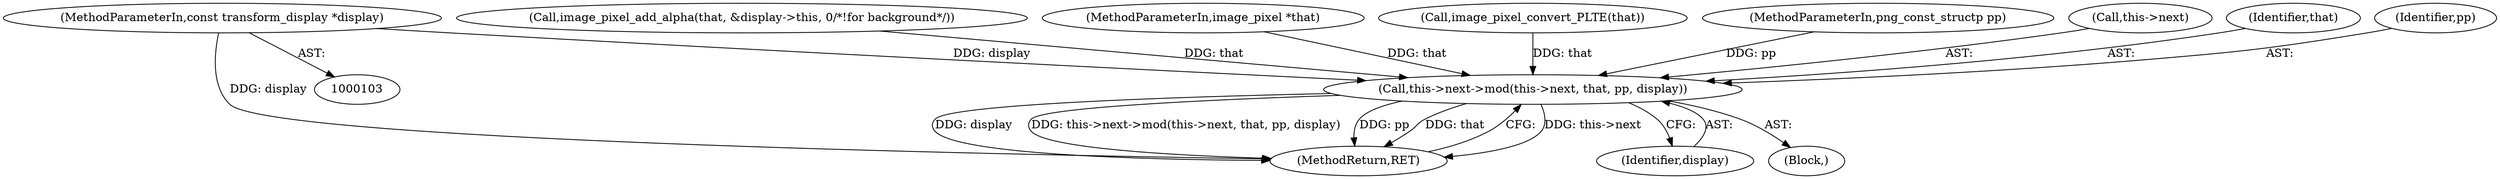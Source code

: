 digraph "0_Android_9d4853418ab2f754c2b63e091c29c5529b8b86ca_67@pointer" {
"1000107" [label="(MethodParameterIn,const transform_display *display)"];
"1000144" [label="(Call,this->next->mod(this->next, that, pp, display))"];
"1000151" [label="(MethodReturn,RET)"];
"1000150" [label="(Identifier,display)"];
"1000137" [label="(Call,image_pixel_add_alpha(that, &display->this, 0/*!for background*/))"];
"1000108" [label="(Block,)"];
"1000105" [label="(MethodParameterIn,image_pixel *that)"];
"1000115" [label="(Call,image_pixel_convert_PLTE(that))"];
"1000106" [label="(MethodParameterIn,png_const_structp pp)"];
"1000145" [label="(Call,this->next)"];
"1000144" [label="(Call,this->next->mod(this->next, that, pp, display))"];
"1000148" [label="(Identifier,that)"];
"1000107" [label="(MethodParameterIn,const transform_display *display)"];
"1000149" [label="(Identifier,pp)"];
"1000107" -> "1000103"  [label="AST: "];
"1000107" -> "1000151"  [label="DDG: display"];
"1000107" -> "1000144"  [label="DDG: display"];
"1000144" -> "1000108"  [label="AST: "];
"1000144" -> "1000150"  [label="CFG: "];
"1000145" -> "1000144"  [label="AST: "];
"1000148" -> "1000144"  [label="AST: "];
"1000149" -> "1000144"  [label="AST: "];
"1000150" -> "1000144"  [label="AST: "];
"1000151" -> "1000144"  [label="CFG: "];
"1000144" -> "1000151"  [label="DDG: this->next"];
"1000144" -> "1000151"  [label="DDG: display"];
"1000144" -> "1000151"  [label="DDG: this->next->mod(this->next, that, pp, display)"];
"1000144" -> "1000151"  [label="DDG: pp"];
"1000144" -> "1000151"  [label="DDG: that"];
"1000137" -> "1000144"  [label="DDG: that"];
"1000115" -> "1000144"  [label="DDG: that"];
"1000105" -> "1000144"  [label="DDG: that"];
"1000106" -> "1000144"  [label="DDG: pp"];
}
